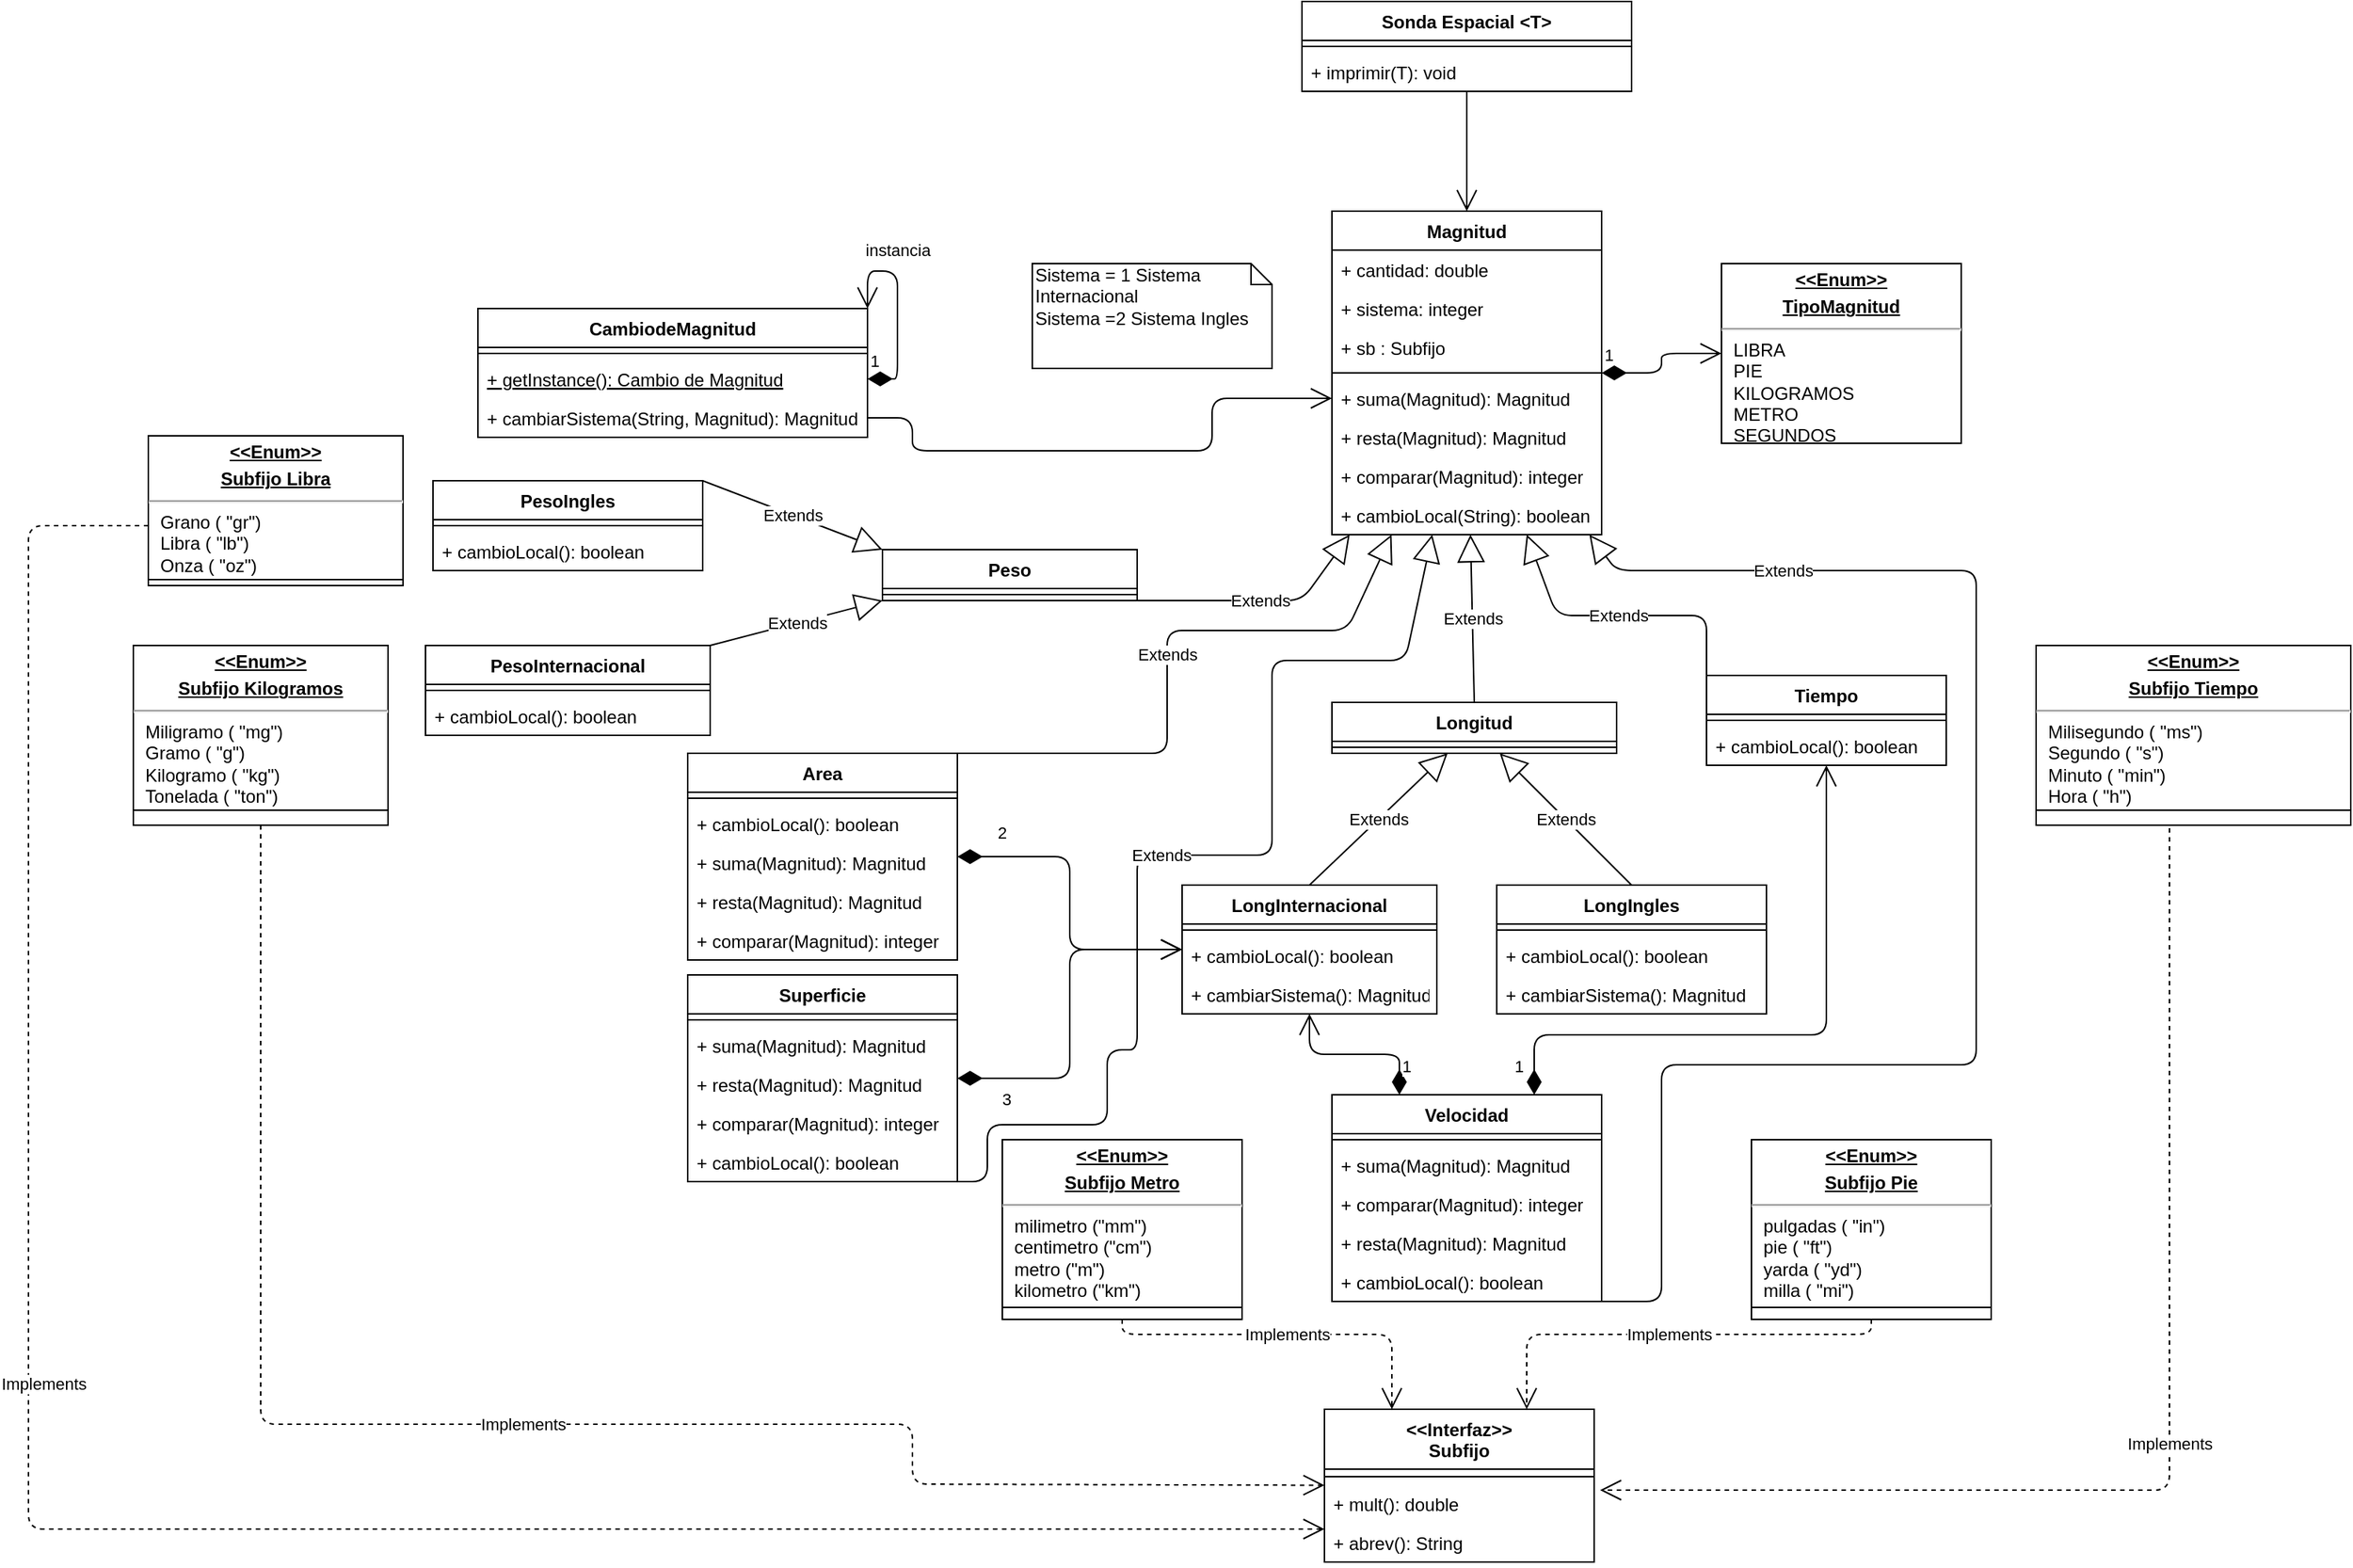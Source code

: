 <mxfile version="13.8.1" type="google"><diagram id="uZt-wjrnxj2fgjTd6c7d" name="Page-1"><mxGraphModel dx="2272" dy="762" grid="1" gridSize="10" guides="1" tooltips="1" connect="1" arrows="1" fold="1" page="1" pageScale="1" pageWidth="850" pageHeight="1100" math="0" shadow="0"><root><mxCell id="0"/><mxCell id="1" parent="0"/><mxCell id="orAy88oKuiPapQgvAp8q-13" value="Tiempo" style="swimlane;fontStyle=1;align=center;verticalAlign=top;childLayout=stackLayout;horizontal=1;startSize=26;horizontalStack=0;resizeParent=1;resizeParentMax=0;resizeLast=0;collapsible=1;marginBottom=0;" parent="1" vertex="1"><mxGeometry x="590" y="600" width="160" height="60" as="geometry"/></mxCell><mxCell id="orAy88oKuiPapQgvAp8q-15" value="" style="line;strokeWidth=1;fillColor=none;align=left;verticalAlign=middle;spacingTop=-1;spacingLeft=3;spacingRight=3;rotatable=0;labelPosition=right;points=[];portConstraint=eastwest;" parent="orAy88oKuiPapQgvAp8q-13" vertex="1"><mxGeometry y="26" width="160" height="8" as="geometry"/></mxCell><mxCell id="_1Phxc8Ya1qssc343X1x-19" value="+ cambioLocal(): boolean" style="text;strokeColor=none;fillColor=none;align=left;verticalAlign=top;spacingLeft=4;spacingRight=4;overflow=hidden;rotatable=0;points=[[0,0.5],[1,0.5]];portConstraint=eastwest;" parent="orAy88oKuiPapQgvAp8q-13" vertex="1"><mxGeometry y="34" width="160" height="26" as="geometry"/></mxCell><mxCell id="orAy88oKuiPapQgvAp8q-17" value="Extends" style="endArrow=block;endSize=16;endFill=0;html=1;exitX=1;exitY=1;exitDx=0;exitDy=0;" parent="1" source="orAy88oKuiPapQgvAp8q-9" target="orAy88oKuiPapQgvAp8q-1" edge="1"><mxGeometry width="160" relative="1" as="geometry"><mxPoint x="340" y="690" as="sourcePoint"/><mxPoint x="500" y="690" as="targetPoint"/><Array as="points"><mxPoint x="250" y="550"/><mxPoint x="320" y="550"/></Array></mxGeometry></mxCell><mxCell id="orAy88oKuiPapQgvAp8q-18" value="Extends" style="endArrow=block;endSize=16;endFill=0;html=1;exitX=0.5;exitY=0;exitDx=0;exitDy=0;" parent="1" source="orAy88oKuiPapQgvAp8q-5" target="orAy88oKuiPapQgvAp8q-1" edge="1"><mxGeometry width="160" relative="1" as="geometry"><mxPoint x="280" y="610" as="sourcePoint"/><mxPoint x="360" y="547" as="targetPoint"/></mxGeometry></mxCell><mxCell id="orAy88oKuiPapQgvAp8q-19" value="Extends" style="endArrow=block;endSize=16;endFill=0;html=1;exitX=0;exitY=0;exitDx=0;exitDy=0;" parent="1" source="orAy88oKuiPapQgvAp8q-13" target="orAy88oKuiPapQgvAp8q-1" edge="1"><mxGeometry width="160" relative="1" as="geometry"><mxPoint x="290" y="620" as="sourcePoint"/><mxPoint x="370" y="557" as="targetPoint"/><Array as="points"><mxPoint x="590" y="560"/><mxPoint x="490" y="560"/></Array></mxGeometry></mxCell><mxCell id="orAy88oKuiPapQgvAp8q-28" value="LongIngles" style="swimlane;fontStyle=1;align=center;verticalAlign=top;childLayout=stackLayout;horizontal=1;startSize=26;horizontalStack=0;resizeParent=1;resizeParentMax=0;resizeLast=0;collapsible=1;marginBottom=0;" parent="1" vertex="1"><mxGeometry x="450" y="740" width="180" height="86" as="geometry"/></mxCell><mxCell id="orAy88oKuiPapQgvAp8q-30" value="" style="line;strokeWidth=1;fillColor=none;align=left;verticalAlign=middle;spacingTop=-1;spacingLeft=3;spacingRight=3;rotatable=0;labelPosition=right;points=[];portConstraint=eastwest;" parent="orAy88oKuiPapQgvAp8q-28" vertex="1"><mxGeometry y="26" width="180" height="8" as="geometry"/></mxCell><mxCell id="_1Phxc8Ya1qssc343X1x-18" value="+ cambioLocal(): boolean" style="text;strokeColor=none;fillColor=none;align=left;verticalAlign=top;spacingLeft=4;spacingRight=4;overflow=hidden;rotatable=0;points=[[0,0.5],[1,0.5]];portConstraint=eastwest;" parent="orAy88oKuiPapQgvAp8q-28" vertex="1"><mxGeometry y="34" width="180" height="26" as="geometry"/></mxCell><mxCell id="hkKQtHsE-fIojW16cFJY-4" value="+ cambiarSistema(): Magnitud" style="text;strokeColor=none;fillColor=none;align=left;verticalAlign=top;spacingLeft=4;spacingRight=4;overflow=hidden;rotatable=0;points=[[0,0.5],[1,0.5]];portConstraint=eastwest;" parent="orAy88oKuiPapQgvAp8q-28" vertex="1"><mxGeometry y="60" width="180" height="26" as="geometry"/></mxCell><mxCell id="orAy88oKuiPapQgvAp8q-32" value="LongInternacional" style="swimlane;fontStyle=1;align=center;verticalAlign=top;childLayout=stackLayout;horizontal=1;startSize=26;horizontalStack=0;resizeParent=1;resizeParentMax=0;resizeLast=0;collapsible=1;marginBottom=0;" parent="1" vertex="1"><mxGeometry x="240" y="740" width="170" height="86" as="geometry"/></mxCell><mxCell id="orAy88oKuiPapQgvAp8q-34" value="" style="line;strokeWidth=1;fillColor=none;align=left;verticalAlign=middle;spacingTop=-1;spacingLeft=3;spacingRight=3;rotatable=0;labelPosition=right;points=[];portConstraint=eastwest;" parent="orAy88oKuiPapQgvAp8q-32" vertex="1"><mxGeometry y="26" width="170" height="8" as="geometry"/></mxCell><mxCell id="_1Phxc8Ya1qssc343X1x-17" value="+ cambioLocal(): boolean" style="text;strokeColor=none;fillColor=none;align=left;verticalAlign=top;spacingLeft=4;spacingRight=4;overflow=hidden;rotatable=0;points=[[0,0.5],[1,0.5]];portConstraint=eastwest;" parent="orAy88oKuiPapQgvAp8q-32" vertex="1"><mxGeometry y="34" width="170" height="26" as="geometry"/></mxCell><mxCell id="hkKQtHsE-fIojW16cFJY-3" value="+ cambiarSistema(): Magnitud" style="text;strokeColor=none;fillColor=none;align=left;verticalAlign=top;spacingLeft=4;spacingRight=4;overflow=hidden;rotatable=0;points=[[0,0.5],[1,0.5]];portConstraint=eastwest;" parent="orAy88oKuiPapQgvAp8q-32" vertex="1"><mxGeometry y="60" width="170" height="26" as="geometry"/></mxCell><mxCell id="orAy88oKuiPapQgvAp8q-44" value="Extends" style="endArrow=block;endSize=16;endFill=0;html=1;exitX=0.5;exitY=0;exitDx=0;exitDy=0;" parent="1" source="orAy88oKuiPapQgvAp8q-28" target="orAy88oKuiPapQgvAp8q-5" edge="1"><mxGeometry width="160" relative="1" as="geometry"><mxPoint x="280" y="610" as="sourcePoint"/><mxPoint x="360" y="547" as="targetPoint"/></mxGeometry></mxCell><mxCell id="orAy88oKuiPapQgvAp8q-45" value="Extends" style="endArrow=block;endSize=16;endFill=0;html=1;exitX=1;exitY=0;exitDx=0;exitDy=0;entryX=0;entryY=0;entryDx=0;entryDy=0;" parent="1" source="orAy88oKuiPapQgvAp8q-24" target="orAy88oKuiPapQgvAp8q-9" edge="1"><mxGeometry width="160" relative="1" as="geometry"><mxPoint y="579" as="sourcePoint"/><mxPoint x="370" y="557" as="targetPoint"/></mxGeometry></mxCell><mxCell id="orAy88oKuiPapQgvAp8q-46" value="Extends" style="endArrow=block;endSize=16;endFill=0;html=1;exitX=0.5;exitY=0;exitDx=0;exitDy=0;" parent="1" source="orAy88oKuiPapQgvAp8q-32" target="orAy88oKuiPapQgvAp8q-5" edge="1"><mxGeometry width="160" relative="1" as="geometry"><mxPoint x="300" y="630" as="sourcePoint"/><mxPoint x="380" y="567" as="targetPoint"/></mxGeometry></mxCell><mxCell id="orAy88oKuiPapQgvAp8q-47" value="Extends" style="endArrow=block;endSize=16;endFill=0;html=1;exitX=1;exitY=0;exitDx=0;exitDy=0;entryX=0;entryY=1;entryDx=0;entryDy=0;" parent="1" source="orAy88oKuiPapQgvAp8q-20" target="orAy88oKuiPapQgvAp8q-9" edge="1"><mxGeometry width="160" relative="1" as="geometry"><mxPoint x="310" y="640" as="sourcePoint"/><mxPoint x="390" y="577" as="targetPoint"/></mxGeometry></mxCell><mxCell id="orAy88oKuiPapQgvAp8q-51" value="Sonda Espacial &lt;T&gt;" style="swimlane;fontStyle=1;align=center;verticalAlign=top;childLayout=stackLayout;horizontal=1;startSize=26;horizontalStack=0;resizeParent=1;resizeParentMax=0;resizeLast=0;collapsible=1;marginBottom=0;" parent="1" vertex="1"><mxGeometry x="320" y="150" width="220" height="60" as="geometry"/></mxCell><mxCell id="orAy88oKuiPapQgvAp8q-54" value="" style="line;strokeWidth=1;fillColor=none;align=left;verticalAlign=middle;spacingTop=-1;spacingLeft=3;spacingRight=3;rotatable=0;labelPosition=right;points=[];portConstraint=eastwest;" parent="orAy88oKuiPapQgvAp8q-51" vertex="1"><mxGeometry y="26" width="220" height="8" as="geometry"/></mxCell><mxCell id="orAy88oKuiPapQgvAp8q-71" value="+ imprimir(T): void" style="text;strokeColor=none;fillColor=none;align=left;verticalAlign=top;spacingLeft=4;spacingRight=4;overflow=hidden;rotatable=0;points=[[0,0.5],[1,0.5]];portConstraint=eastwest;" parent="orAy88oKuiPapQgvAp8q-51" vertex="1"><mxGeometry y="34" width="220" height="26" as="geometry"/></mxCell><mxCell id="orAy88oKuiPapQgvAp8q-61" value="&lt;p style=&quot;margin: 0px ; margin-top: 4px ; text-align: center ; text-decoration: underline&quot;&gt;&lt;b&gt;&amp;lt;&amp;lt;Enum&amp;gt;&amp;gt;&lt;/b&gt;&lt;/p&gt;&lt;p style=&quot;margin: 0px ; margin-top: 4px ; text-align: center ; text-decoration: underline&quot;&gt;&lt;b&gt;Subfijo Metro&lt;/b&gt;&lt;/p&gt;&lt;hr&gt;&lt;p style=&quot;margin: 0px ; margin-left: 8px&quot;&gt;milimetro (&quot;mm&quot;)&lt;br&gt;centimetro (&quot;cm&quot;)&lt;br&gt;metro (&quot;m&quot;)&lt;/p&gt;&lt;p style=&quot;margin: 0px ; margin-left: 8px&quot;&gt;kilometro (&quot;km&quot;)&lt;/p&gt;" style="verticalAlign=top;align=left;overflow=fill;fontSize=12;fontFamily=Helvetica;html=1;" parent="1" vertex="1"><mxGeometry x="120" y="910" width="160" height="120" as="geometry"/></mxCell><mxCell id="orAy88oKuiPapQgvAp8q-62" value="&lt;p style=&quot;margin: 0px ; margin-top: 4px ; text-align: center ; text-decoration: underline&quot;&gt;&lt;b&gt;&amp;lt;&amp;lt;Enum&amp;gt;&amp;gt;&lt;/b&gt;&lt;/p&gt;&lt;p style=&quot;margin: 0px ; margin-top: 4px ; text-align: center ; text-decoration: underline&quot;&gt;&lt;b&gt;Subfijo Pie&lt;/b&gt;&lt;/p&gt;&lt;hr&gt;&lt;p style=&quot;margin: 0px ; margin-left: 8px&quot;&gt;pulgadas ( &quot;in&quot;)&lt;/p&gt;&lt;p style=&quot;margin: 0px ; margin-left: 8px&quot;&gt;pie ( &quot;ft&quot;)&lt;/p&gt;&lt;p style=&quot;margin: 0px ; margin-left: 8px&quot;&gt;yarda ( &quot;yd&quot;)&lt;/p&gt;&lt;p style=&quot;margin: 0px ; margin-left: 8px&quot;&gt;milla ( &quot;mi&quot;)&lt;/p&gt;" style="verticalAlign=top;align=left;overflow=fill;fontSize=12;fontFamily=Helvetica;html=1;" parent="1" vertex="1"><mxGeometry x="620" y="910" width="160" height="120" as="geometry"/></mxCell><mxCell id="orAy88oKuiPapQgvAp8q-63" value="&lt;p style=&quot;margin: 0px ; margin-top: 4px ; text-align: center ; text-decoration: underline&quot;&gt;&lt;b&gt;&amp;lt;&amp;lt;Enum&amp;gt;&amp;gt;&lt;/b&gt;&lt;/p&gt;&lt;p style=&quot;margin: 0px ; margin-top: 4px ; text-align: center ; text-decoration: underline&quot;&gt;&lt;b&gt;Subfijo Kilogramos&lt;/b&gt;&lt;/p&gt;&lt;hr&gt;&lt;p style=&quot;margin: 0px ; margin-left: 8px&quot;&gt;Miligramo ( &quot;mg&quot;)&lt;/p&gt;&lt;p style=&quot;margin: 0px ; margin-left: 8px&quot;&gt;Gramo ( &quot;g&quot;)&lt;/p&gt;&lt;p style=&quot;margin: 0px ; margin-left: 8px&quot;&gt;Kilogramo ( &quot;kg&quot;)&lt;/p&gt;&lt;p style=&quot;margin: 0px ; margin-left: 8px&quot;&gt;Tonelada ( &quot;ton&quot;)&lt;/p&gt;&lt;p style=&quot;margin: 0px ; margin-left: 8px&quot;&gt;&lt;br&gt;&lt;/p&gt;" style="verticalAlign=top;align=left;overflow=fill;fontSize=12;fontFamily=Helvetica;html=1;" parent="1" vertex="1"><mxGeometry x="-460" y="580" width="170" height="120" as="geometry"/></mxCell><mxCell id="orAy88oKuiPapQgvAp8q-64" value="&lt;p style=&quot;margin: 0px ; margin-top: 4px ; text-align: center ; text-decoration: underline&quot;&gt;&lt;b&gt;&amp;lt;&amp;lt;Enum&amp;gt;&amp;gt;&lt;/b&gt;&lt;/p&gt;&lt;p style=&quot;margin: 0px ; margin-top: 4px ; text-align: center ; text-decoration: underline&quot;&gt;&lt;b&gt;Subfijo Libra&lt;/b&gt;&lt;/p&gt;&lt;hr&gt;&lt;p style=&quot;margin: 0px ; margin-left: 8px&quot;&gt;Grano ( &quot;gr&quot;)&lt;/p&gt;&lt;p style=&quot;margin: 0px ; margin-left: 8px&quot;&gt;Libra ( &quot;lb&quot;)&lt;/p&gt;&lt;p style=&quot;margin: 0px ; margin-left: 8px&quot;&gt;Onza ( &quot;oz&quot;)&lt;/p&gt;&lt;p style=&quot;margin: 0px ; margin-left: 8px&quot;&gt;&lt;br&gt;&lt;/p&gt;" style="verticalAlign=top;align=left;overflow=fill;fontSize=12;fontFamily=Helvetica;html=1;" parent="1" vertex="1"><mxGeometry x="-450" y="440" width="170" height="100" as="geometry"/></mxCell><mxCell id="orAy88oKuiPapQgvAp8q-65" value="&lt;p style=&quot;margin: 0px ; margin-top: 4px ; text-align: center ; text-decoration: underline&quot;&gt;&lt;b&gt;&amp;lt;&amp;lt;Enum&amp;gt;&amp;gt;&lt;/b&gt;&lt;/p&gt;&lt;p style=&quot;margin: 0px ; margin-top: 4px ; text-align: center ; text-decoration: underline&quot;&gt;&lt;b&gt;Subfijo Tiempo&lt;/b&gt;&lt;/p&gt;&lt;hr&gt;&lt;p style=&quot;margin: 0px ; margin-left: 8px&quot;&gt;Milisegundo ( &quot;ms&quot;)&lt;/p&gt;&lt;p style=&quot;margin: 0px ; margin-left: 8px&quot;&gt;Segundo ( &quot;s&quot;)&lt;/p&gt;&lt;p style=&quot;margin: 0px ; margin-left: 8px&quot;&gt;Minuto ( &quot;min&quot;)&lt;/p&gt;&lt;p style=&quot;margin: 0px ; margin-left: 8px&quot;&gt;Hora ( &quot;h&quot;)&lt;/p&gt;&lt;p style=&quot;margin: 0px ; margin-left: 8px&quot;&gt;&lt;br&gt;&lt;/p&gt;&lt;p style=&quot;margin: 0px ; margin-left: 8px&quot;&gt;&lt;br&gt;&lt;/p&gt;&lt;p style=&quot;margin: 0px ; margin-left: 8px&quot;&gt;&lt;br&gt;&lt;/p&gt;" style="verticalAlign=top;align=left;overflow=fill;fontSize=12;fontFamily=Helvetica;html=1;" parent="1" vertex="1"><mxGeometry x="810" y="580" width="210" height="120" as="geometry"/></mxCell><mxCell id="orAy88oKuiPapQgvAp8q-66" value="" style="line;strokeWidth=1;fillColor=none;align=left;verticalAlign=middle;spacingTop=-1;spacingLeft=3;spacingRight=3;rotatable=0;labelPosition=right;points=[];portConstraint=eastwest;" parent="1" vertex="1"><mxGeometry x="810" y="686" width="210" height="8" as="geometry"/></mxCell><mxCell id="orAy88oKuiPapQgvAp8q-67" value="" style="line;strokeWidth=1;fillColor=none;align=left;verticalAlign=middle;spacingTop=-1;spacingLeft=3;spacingRight=3;rotatable=0;labelPosition=right;points=[];portConstraint=eastwest;" parent="1" vertex="1"><mxGeometry x="-460" y="686" width="170" height="8" as="geometry"/></mxCell><mxCell id="orAy88oKuiPapQgvAp8q-68" value="" style="line;strokeWidth=1;fillColor=none;align=left;verticalAlign=middle;spacingTop=-1;spacingLeft=3;spacingRight=3;rotatable=0;labelPosition=right;points=[];portConstraint=eastwest;" parent="1" vertex="1"><mxGeometry x="-450" y="532" width="170" height="8" as="geometry"/></mxCell><mxCell id="orAy88oKuiPapQgvAp8q-69" value="" style="line;strokeWidth=1;fillColor=none;align=left;verticalAlign=middle;spacingTop=-1;spacingLeft=3;spacingRight=3;rotatable=0;labelPosition=right;points=[];portConstraint=eastwest;" parent="1" vertex="1"><mxGeometry x="120" y="1018" width="160" height="8" as="geometry"/></mxCell><mxCell id="orAy88oKuiPapQgvAp8q-70" value="" style="line;strokeWidth=1;fillColor=none;align=left;verticalAlign=middle;spacingTop=-1;spacingLeft=3;spacingRight=3;rotatable=0;labelPosition=right;points=[];portConstraint=eastwest;" parent="1" vertex="1"><mxGeometry x="620" y="1018" width="160" height="8" as="geometry"/></mxCell><mxCell id="vibmK_M1YNnMU8vOof_B-1" value="Sistema = 1 Sistema Internacional&lt;br&gt;Sistema =2 Sistema Ingles" style="shape=note;whiteSpace=wrap;html=1;size=14;verticalAlign=top;align=left;spacingTop=-6;" parent="1" vertex="1"><mxGeometry x="140" y="325" width="160" height="70" as="geometry"/></mxCell><mxCell id="_1Phxc8Ya1qssc343X1x-7" value="Implements" style="endArrow=open;endSize=12;dashed=1;html=1;entryX=0.75;entryY=0;entryDx=0;entryDy=0;exitX=0.5;exitY=1;exitDx=0;exitDy=0;" parent="1" source="orAy88oKuiPapQgvAp8q-62" target="_1Phxc8Ya1qssc343X1x-1" edge="1"><mxGeometry width="160" relative="1" as="geometry"><mxPoint x="400" y="1010" as="sourcePoint"/><mxPoint x="560" y="1010" as="targetPoint"/><Array as="points"><mxPoint x="700" y="1040"/><mxPoint x="470" y="1040"/></Array></mxGeometry></mxCell><mxCell id="_1Phxc8Ya1qssc343X1x-8" value="Implements" style="endArrow=open;endSize=12;dashed=1;html=1;entryX=0.25;entryY=0;entryDx=0;entryDy=0;exitX=0.5;exitY=1;exitDx=0;exitDy=0;" parent="1" source="orAy88oKuiPapQgvAp8q-61" target="_1Phxc8Ya1qssc343X1x-1" edge="1"><mxGeometry width="160" relative="1" as="geometry"><mxPoint x="160" y="980" as="sourcePoint"/><mxPoint x="121.97" y="1060" as="targetPoint"/><Array as="points"><mxPoint x="200" y="1040"/><mxPoint x="380" y="1040"/></Array></mxGeometry></mxCell><mxCell id="_1Phxc8Ya1qssc343X1x-9" value="Implements" style="endArrow=open;endSize=12;dashed=1;html=1;exitX=0.5;exitY=1;exitDx=0;exitDy=0;" parent="1" source="orAy88oKuiPapQgvAp8q-63" target="_1Phxc8Ya1qssc343X1x-1" edge="1"><mxGeometry width="160" relative="1" as="geometry"><mxPoint x="46.06" y="1082.38" as="sourcePoint"/><mxPoint x="-30" y="1199.62" as="targetPoint"/><Array as="points"><mxPoint x="-375" y="1100"/><mxPoint x="60" y="1100"/><mxPoint x="60" y="1140"/></Array></mxGeometry></mxCell><mxCell id="_1Phxc8Ya1qssc343X1x-10" value="Implements" style="endArrow=open;endSize=12;dashed=1;html=1;entryX=1.022;entryY=0.154;entryDx=0;entryDy=0;entryPerimeter=0;exitX=0.424;exitY=1.017;exitDx=0;exitDy=0;exitPerimeter=0;" parent="1" source="orAy88oKuiPapQgvAp8q-65" target="_1Phxc8Ya1qssc343X1x-6" edge="1"><mxGeometry width="160" relative="1" as="geometry"><mxPoint x="476.06" y="1040" as="sourcePoint"/><mxPoint x="400" y="1157.24" as="targetPoint"/><Array as="points"><mxPoint x="899" y="1144"/></Array></mxGeometry></mxCell><mxCell id="_1Phxc8Ya1qssc343X1x-11" value="Implements" style="endArrow=open;endSize=12;dashed=1;html=1;entryX=0;entryY=0.154;entryDx=0;entryDy=0;entryPerimeter=0;exitX=0;exitY=0.6;exitDx=0;exitDy=0;exitPerimeter=0;" parent="1" source="orAy88oKuiPapQgvAp8q-64" target="orAy88oKuiPapQgvAp8q-27" edge="1"><mxGeometry x="-0.192" y="10" width="160" relative="1" as="geometry"><mxPoint x="-520" y="560" as="sourcePoint"/><mxPoint x="-90" y="1217.24" as="targetPoint"/><Array as="points"><mxPoint x="-530" y="500"/><mxPoint x="-530" y="1170"/></Array><mxPoint as="offset"/></mxGeometry></mxCell><mxCell id="_1Phxc8Ya1qssc343X1x-14" value="&lt;p style=&quot;margin: 0px ; margin-top: 4px ; text-align: center ; text-decoration: underline&quot;&gt;&lt;b&gt;&amp;lt;&amp;lt;Enum&amp;gt;&amp;gt;&lt;/b&gt;&lt;/p&gt;&lt;p style=&quot;margin: 0px ; margin-top: 4px ; text-align: center ; text-decoration: underline&quot;&gt;&lt;b&gt;TipoMagnitud&lt;/b&gt;&lt;/p&gt;&lt;hr&gt;&lt;p style=&quot;margin: 0px ; margin-left: 8px&quot;&gt;LIBRA&lt;/p&gt;&lt;p style=&quot;margin: 0px ; margin-left: 8px&quot;&gt;PIE&lt;/p&gt;&lt;p style=&quot;margin: 0px ; margin-left: 8px&quot;&gt;KILOGRAMOS&lt;/p&gt;&lt;p style=&quot;margin: 0px ; margin-left: 8px&quot;&gt;METRO&lt;/p&gt;&lt;p style=&quot;margin: 0px ; margin-left: 8px&quot;&gt;SEGUNDOS&lt;/p&gt;" style="verticalAlign=top;align=left;overflow=fill;fontSize=12;fontFamily=Helvetica;html=1;" parent="1" vertex="1"><mxGeometry x="600" y="325" width="160" height="120" as="geometry"/></mxCell><mxCell id="orAy88oKuiPapQgvAp8q-1" value="Magnitud" style="swimlane;fontStyle=1;align=center;verticalAlign=top;childLayout=stackLayout;horizontal=1;startSize=26;horizontalStack=0;resizeParent=1;resizeParentMax=0;resizeLast=0;collapsible=1;marginBottom=0;" parent="1" vertex="1"><mxGeometry x="340" y="290" width="180" height="216" as="geometry"/></mxCell><mxCell id="orAy88oKuiPapQgvAp8q-2" value="+ cantidad: double" style="text;strokeColor=none;fillColor=none;align=left;verticalAlign=top;spacingLeft=4;spacingRight=4;overflow=hidden;rotatable=0;points=[[0,0.5],[1,0.5]];portConstraint=eastwest;" parent="orAy88oKuiPapQgvAp8q-1" vertex="1"><mxGeometry y="26" width="180" height="26" as="geometry"/></mxCell><mxCell id="orAy88oKuiPapQgvAp8q-80" value="+ sistema: integer" style="text;strokeColor=none;fillColor=none;align=left;verticalAlign=top;spacingLeft=4;spacingRight=4;overflow=hidden;rotatable=0;points=[[0,0.5],[1,0.5]];portConstraint=eastwest;" parent="orAy88oKuiPapQgvAp8q-1" vertex="1"><mxGeometry y="52" width="180" height="26" as="geometry"/></mxCell><mxCell id="_1Phxc8Ya1qssc343X1x-13" value="+ sb : Subfijo" style="text;strokeColor=none;fillColor=none;align=left;verticalAlign=top;spacingLeft=4;spacingRight=4;overflow=hidden;rotatable=0;points=[[0,0.5],[1,0.5]];portConstraint=eastwest;" parent="orAy88oKuiPapQgvAp8q-1" vertex="1"><mxGeometry y="78" width="180" height="26" as="geometry"/></mxCell><mxCell id="orAy88oKuiPapQgvAp8q-3" value="" style="line;strokeWidth=1;fillColor=none;align=left;verticalAlign=middle;spacingTop=-1;spacingLeft=3;spacingRight=3;rotatable=0;labelPosition=right;points=[];portConstraint=eastwest;" parent="orAy88oKuiPapQgvAp8q-1" vertex="1"><mxGeometry y="104" width="180" height="8" as="geometry"/></mxCell><mxCell id="vfdFcIuXIL5OY0A_O1hj-1" value="+ suma(Magnitud): Magnitud" style="text;strokeColor=none;fillColor=none;align=left;verticalAlign=top;spacingLeft=4;spacingRight=4;overflow=hidden;rotatable=0;points=[[0,0.5],[1,0.5]];portConstraint=eastwest;" vertex="1" parent="orAy88oKuiPapQgvAp8q-1"><mxGeometry y="112" width="180" height="26" as="geometry"/></mxCell><mxCell id="vfdFcIuXIL5OY0A_O1hj-11" value="+ resta(Magnitud): Magnitud" style="text;strokeColor=none;fillColor=none;align=left;verticalAlign=top;spacingLeft=4;spacingRight=4;overflow=hidden;rotatable=0;points=[[0,0.5],[1,0.5]];portConstraint=eastwest;" vertex="1" parent="orAy88oKuiPapQgvAp8q-1"><mxGeometry y="138" width="180" height="26" as="geometry"/></mxCell><mxCell id="vfdFcIuXIL5OY0A_O1hj-2" value="+ comparar(Magnitud): integer" style="text;strokeColor=none;fillColor=none;align=left;verticalAlign=top;spacingLeft=4;spacingRight=4;overflow=hidden;rotatable=0;points=[[0,0.5],[1,0.5]];portConstraint=eastwest;" vertex="1" parent="orAy88oKuiPapQgvAp8q-1"><mxGeometry y="164" width="180" height="26" as="geometry"/></mxCell><mxCell id="_1Phxc8Ya1qssc343X1x-15" value="+ cambioLocal(String): boolean" style="text;strokeColor=none;fillColor=none;align=left;verticalAlign=top;spacingLeft=4;spacingRight=4;overflow=hidden;rotatable=0;points=[[0,0.5],[1,0.5]];portConstraint=eastwest;" parent="orAy88oKuiPapQgvAp8q-1" vertex="1"><mxGeometry y="190" width="180" height="26" as="geometry"/></mxCell><mxCell id="vfdFcIuXIL5OY0A_O1hj-12" value="CambiodeMagnitud" style="swimlane;fontStyle=1;align=center;verticalAlign=top;childLayout=stackLayout;horizontal=1;startSize=26;horizontalStack=0;resizeParent=1;resizeParentMax=0;resizeLast=0;collapsible=1;marginBottom=0;" vertex="1" parent="1"><mxGeometry x="-230" y="355" width="260" height="86" as="geometry"/></mxCell><mxCell id="vfdFcIuXIL5OY0A_O1hj-14" value="" style="line;strokeWidth=1;fillColor=none;align=left;verticalAlign=middle;spacingTop=-1;spacingLeft=3;spacingRight=3;rotatable=0;labelPosition=right;points=[];portConstraint=eastwest;" vertex="1" parent="vfdFcIuXIL5OY0A_O1hj-12"><mxGeometry y="26" width="260" height="8" as="geometry"/></mxCell><mxCell id="vfdFcIuXIL5OY0A_O1hj-15" value="+ getInstance(): Cambio de Magnitud" style="text;strokeColor=none;fillColor=none;align=left;verticalAlign=top;spacingLeft=4;spacingRight=4;overflow=hidden;rotatable=0;points=[[0,0.5],[1,0.5]];portConstraint=eastwest;fontStyle=4" vertex="1" parent="vfdFcIuXIL5OY0A_O1hj-12"><mxGeometry y="34" width="260" height="26" as="geometry"/></mxCell><mxCell id="vfdFcIuXIL5OY0A_O1hj-16" value="1" style="endArrow=open;html=1;endSize=12;startArrow=diamondThin;startSize=14;startFill=1;edgeStyle=orthogonalEdgeStyle;align=left;verticalAlign=bottom;exitX=1;exitY=0.5;exitDx=0;exitDy=0;entryX=1;entryY=0;entryDx=0;entryDy=0;" edge="1" parent="vfdFcIuXIL5OY0A_O1hj-12" source="vfdFcIuXIL5OY0A_O1hj-15" target="vfdFcIuXIL5OY0A_O1hj-12"><mxGeometry x="-1" y="3" relative="1" as="geometry"><mxPoint x="280" y="240" as="sourcePoint"/><mxPoint x="440" y="240" as="targetPoint"/><Array as="points"><mxPoint x="280" y="47"/><mxPoint x="280" y="-25"/><mxPoint x="260" y="-25"/><mxPoint x="260"/></Array></mxGeometry></mxCell><mxCell id="vfdFcIuXIL5OY0A_O1hj-17" value="instancia" style="edgeLabel;html=1;align=center;verticalAlign=middle;resizable=0;points=[];" vertex="1" connectable="0" parent="vfdFcIuXIL5OY0A_O1hj-16"><mxGeometry x="-0.402" y="-1" relative="1" as="geometry"><mxPoint x="-1" y="-65" as="offset"/></mxGeometry></mxCell><mxCell id="vfdFcIuXIL5OY0A_O1hj-18" value="+ cambiarSistema(String, Magnitud): Magnitud" style="text;strokeColor=none;fillColor=none;align=left;verticalAlign=top;spacingLeft=4;spacingRight=4;overflow=hidden;rotatable=0;points=[[0,0.5],[1,0.5]];portConstraint=eastwest;" vertex="1" parent="vfdFcIuXIL5OY0A_O1hj-12"><mxGeometry y="60" width="260" height="26" as="geometry"/></mxCell><mxCell id="_1Phxc8Ya1qssc343X1x-1" value="&lt;&lt;Interfaz&gt;&gt;&#10;Subfijo" style="swimlane;fontStyle=1;align=center;verticalAlign=top;childLayout=stackLayout;horizontal=1;startSize=40;horizontalStack=0;resizeParent=1;resizeParentMax=0;resizeLast=0;collapsible=1;marginBottom=0;" parent="1" vertex="1"><mxGeometry x="335" y="1090" width="180" height="102" as="geometry"/></mxCell><mxCell id="_1Phxc8Ya1qssc343X1x-2" value="" style="line;strokeWidth=1;fillColor=none;align=left;verticalAlign=middle;spacingTop=-1;spacingLeft=3;spacingRight=3;rotatable=0;labelPosition=right;points=[];portConstraint=eastwest;" parent="_1Phxc8Ya1qssc343X1x-1" vertex="1"><mxGeometry y="40" width="180" height="10" as="geometry"/></mxCell><mxCell id="_1Phxc8Ya1qssc343X1x-6" value="+ mult(): double" style="text;strokeColor=none;fillColor=none;align=left;verticalAlign=top;spacingLeft=4;spacingRight=4;overflow=hidden;rotatable=0;points=[[0,0.5],[1,0.5]];portConstraint=eastwest;" parent="_1Phxc8Ya1qssc343X1x-1" vertex="1"><mxGeometry y="50" width="180" height="26" as="geometry"/></mxCell><mxCell id="orAy88oKuiPapQgvAp8q-27" value="+ abrev(): String" style="text;strokeColor=none;fillColor=none;align=left;verticalAlign=top;spacingLeft=4;spacingRight=4;overflow=hidden;rotatable=0;points=[[0,0.5],[1,0.5]];portConstraint=eastwest;" parent="_1Phxc8Ya1qssc343X1x-1" vertex="1"><mxGeometry y="76" width="180" height="26" as="geometry"/></mxCell><mxCell id="CeOJZO05bDcFp8t4QAnx-7" value="1" style="endArrow=open;html=1;endSize=12;startArrow=diamondThin;startSize=14;startFill=1;edgeStyle=orthogonalEdgeStyle;align=left;verticalAlign=bottom;exitX=0.25;exitY=0;exitDx=0;exitDy=0;" parent="1" source="CeOJZO05bDcFp8t4QAnx-2" target="orAy88oKuiPapQgvAp8q-32" edge="1"><mxGeometry x="-0.817" relative="1" as="geometry"><mxPoint x="310" y="890" as="sourcePoint"/><mxPoint x="470" y="890" as="targetPoint"/><mxPoint as="offset"/></mxGeometry></mxCell><mxCell id="CeOJZO05bDcFp8t4QAnx-8" value="1" style="endArrow=open;html=1;endSize=12;startArrow=diamondThin;startSize=14;startFill=1;edgeStyle=orthogonalEdgeStyle;align=left;verticalAlign=bottom;exitX=0.75;exitY=0;exitDx=0;exitDy=0;" parent="1" source="CeOJZO05bDcFp8t4QAnx-2" target="orAy88oKuiPapQgvAp8q-13" edge="1"><mxGeometry x="-0.949" y="15" relative="1" as="geometry"><mxPoint x="310" y="890" as="sourcePoint"/><mxPoint x="470" y="890" as="targetPoint"/><Array as="points"><mxPoint x="475" y="840"/><mxPoint x="670" y="840"/></Array><mxPoint as="offset"/></mxGeometry></mxCell><mxCell id="CeOJZO05bDcFp8t4QAnx-2" value="Velocidad" style="swimlane;fontStyle=1;align=center;verticalAlign=top;childLayout=stackLayout;horizontal=1;startSize=26;horizontalStack=0;resizeParent=1;resizeParentMax=0;resizeLast=0;collapsible=1;marginBottom=0;" parent="1" vertex="1"><mxGeometry x="340" y="880" width="180" height="138" as="geometry"/></mxCell><mxCell id="CeOJZO05bDcFp8t4QAnx-4" value="" style="line;strokeWidth=1;fillColor=none;align=left;verticalAlign=middle;spacingTop=-1;spacingLeft=3;spacingRight=3;rotatable=0;labelPosition=right;points=[];portConstraint=eastwest;" parent="CeOJZO05bDcFp8t4QAnx-2" vertex="1"><mxGeometry y="26" width="180" height="8" as="geometry"/></mxCell><mxCell id="vfdFcIuXIL5OY0A_O1hj-30" value="+ suma(Magnitud): Magnitud" style="text;strokeColor=none;fillColor=none;align=left;verticalAlign=top;spacingLeft=4;spacingRight=4;overflow=hidden;rotatable=0;points=[[0,0.5],[1,0.5]];portConstraint=eastwest;" vertex="1" parent="CeOJZO05bDcFp8t4QAnx-2"><mxGeometry y="34" width="180" height="26" as="geometry"/></mxCell><mxCell id="vfdFcIuXIL5OY0A_O1hj-32" value="+ comparar(Magnitud): integer" style="text;strokeColor=none;fillColor=none;align=left;verticalAlign=top;spacingLeft=4;spacingRight=4;overflow=hidden;rotatable=0;points=[[0,0.5],[1,0.5]];portConstraint=eastwest;" vertex="1" parent="CeOJZO05bDcFp8t4QAnx-2"><mxGeometry y="60" width="180" height="26" as="geometry"/></mxCell><mxCell id="vfdFcIuXIL5OY0A_O1hj-31" value="+ resta(Magnitud): Magnitud" style="text;strokeColor=none;fillColor=none;align=left;verticalAlign=top;spacingLeft=4;spacingRight=4;overflow=hidden;rotatable=0;points=[[0,0.5],[1,0.5]];portConstraint=eastwest;" vertex="1" parent="CeOJZO05bDcFp8t4QAnx-2"><mxGeometry y="86" width="180" height="26" as="geometry"/></mxCell><mxCell id="vfdFcIuXIL5OY0A_O1hj-21" value="+ cambioLocal(): boolean" style="text;strokeColor=none;fillColor=none;align=left;verticalAlign=top;spacingLeft=4;spacingRight=4;overflow=hidden;rotatable=0;points=[[0,0.5],[1,0.5]];portConstraint=eastwest;" vertex="1" parent="CeOJZO05bDcFp8t4QAnx-2"><mxGeometry y="112" width="180" height="26" as="geometry"/></mxCell><mxCell id="CeOJZO05bDcFp8t4QAnx-9" value="1" style="endArrow=open;html=1;endSize=12;startArrow=diamondThin;startSize=14;startFill=1;edgeStyle=orthogonalEdgeStyle;align=left;verticalAlign=bottom;" parent="1" source="orAy88oKuiPapQgvAp8q-1" target="_1Phxc8Ya1qssc343X1x-14" edge="1"><mxGeometry x="-1" y="3" relative="1" as="geometry"><mxPoint x="310" y="490" as="sourcePoint"/><mxPoint x="470" y="490" as="targetPoint"/></mxGeometry></mxCell><mxCell id="CeOJZO05bDcFp8t4QAnx-18" value="2" style="endArrow=open;html=1;endSize=12;startArrow=diamondThin;startSize=14;startFill=1;edgeStyle=orthogonalEdgeStyle;align=left;verticalAlign=bottom;" parent="1" source="CeOJZO05bDcFp8t4QAnx-14" target="orAy88oKuiPapQgvAp8q-32" edge="1"><mxGeometry x="-0.767" y="7" relative="1" as="geometry"><mxPoint x="395" y="890" as="sourcePoint"/><mxPoint x="330" y="836" as="targetPoint"/><mxPoint as="offset"/></mxGeometry></mxCell><mxCell id="CeOJZO05bDcFp8t4QAnx-21" value="3" style="endArrow=open;html=1;endSize=12;startArrow=diamondThin;startSize=14;startFill=1;edgeStyle=orthogonalEdgeStyle;align=left;verticalAlign=bottom;" parent="1" source="CeOJZO05bDcFp8t4QAnx-19" target="orAy88oKuiPapQgvAp8q-32" edge="1"><mxGeometry x="-0.762" y="-23" relative="1" as="geometry"><mxPoint x="200" y="747" as="sourcePoint"/><mxPoint x="250" y="793" as="targetPoint"/><mxPoint as="offset"/></mxGeometry></mxCell><mxCell id="CeOJZO05bDcFp8t4QAnx-22" value="Extends" style="endArrow=block;endSize=16;endFill=0;html=1;exitX=1;exitY=0;exitDx=0;exitDy=0;" parent="1" source="CeOJZO05bDcFp8t4QAnx-14" target="orAy88oKuiPapQgvAp8q-1" edge="1"><mxGeometry width="160" relative="1" as="geometry"><mxPoint x="310" y="590" as="sourcePoint"/><mxPoint x="470" y="590" as="targetPoint"/><Array as="points"><mxPoint x="180" y="652"/><mxPoint x="230" y="652"/><mxPoint x="230" y="570"/><mxPoint x="350" y="570"/></Array></mxGeometry></mxCell><mxCell id="CeOJZO05bDcFp8t4QAnx-28" value="Extends" style="endArrow=block;endSize=16;endFill=0;html=1;exitX=1;exitY=1;exitDx=0;exitDy=0;" parent="1" source="CeOJZO05bDcFp8t4QAnx-19" target="orAy88oKuiPapQgvAp8q-1" edge="1"><mxGeometry x="-0.035" width="160" relative="1" as="geometry"><mxPoint x="160" y="590" as="sourcePoint"/><mxPoint x="320" y="590" as="targetPoint"/><Array as="points"><mxPoint x="110" y="938"/><mxPoint x="110" y="900"/><mxPoint x="190" y="900"/><mxPoint x="190" y="850"/><mxPoint x="210" y="850"/><mxPoint x="210" y="720"/><mxPoint x="300" y="720"/><mxPoint x="300" y="590"/><mxPoint x="389" y="590"/></Array><mxPoint as="offset"/></mxGeometry></mxCell><mxCell id="CeOJZO05bDcFp8t4QAnx-29" value="Extends" style="endArrow=block;endSize=16;endFill=0;html=1;exitX=0.5;exitY=1;exitDx=0;exitDy=0;" parent="1" source="CeOJZO05bDcFp8t4QAnx-2" target="orAy88oKuiPapQgvAp8q-1" edge="1"><mxGeometry x="0.744" width="160" relative="1" as="geometry"><mxPoint x="160" y="790" as="sourcePoint"/><mxPoint x="320" y="790" as="targetPoint"/><Array as="points"><mxPoint x="560" y="1018"/><mxPoint x="560" y="940"/><mxPoint x="560" y="860"/><mxPoint x="770" y="860"/><mxPoint x="770" y="530"/><mxPoint x="530" y="530"/></Array><mxPoint as="offset"/></mxGeometry></mxCell><mxCell id="orAy88oKuiPapQgvAp8q-5" value="Longitud" style="swimlane;fontStyle=1;align=center;verticalAlign=top;childLayout=stackLayout;horizontal=1;startSize=26;horizontalStack=0;resizeParent=1;resizeParentMax=0;resizeLast=0;collapsible=1;marginBottom=0;" parent="1" vertex="1"><mxGeometry x="340" y="618" width="190" height="34" as="geometry"/></mxCell><mxCell id="orAy88oKuiPapQgvAp8q-7" value="" style="line;strokeWidth=1;fillColor=none;align=left;verticalAlign=middle;spacingTop=-1;spacingLeft=3;spacingRight=3;rotatable=0;labelPosition=right;points=[];portConstraint=eastwest;" parent="orAy88oKuiPapQgvAp8q-5" vertex="1"><mxGeometry y="26" width="190" height="8" as="geometry"/></mxCell><mxCell id="vfdFcIuXIL5OY0A_O1hj-19" value="" style="endArrow=open;endFill=1;endSize=12;html=1;exitX=1;exitY=0.5;exitDx=0;exitDy=0;entryX=0;entryY=0.5;entryDx=0;entryDy=0;" edge="1" parent="1" source="vfdFcIuXIL5OY0A_O1hj-18" target="vfdFcIuXIL5OY0A_O1hj-1"><mxGeometry width="160" relative="1" as="geometry"><mxPoint x="70" y="430" as="sourcePoint"/><mxPoint x="380" y="590" as="targetPoint"/><Array as="points"><mxPoint x="60" y="428"/><mxPoint x="60" y="450"/><mxPoint x="260" y="450"/><mxPoint x="260" y="415"/></Array></mxGeometry></mxCell><mxCell id="CeOJZO05bDcFp8t4QAnx-19" value="Superficie" style="swimlane;fontStyle=1;align=center;verticalAlign=top;childLayout=stackLayout;horizontal=1;startSize=26;horizontalStack=0;resizeParent=1;resizeParentMax=0;resizeLast=0;collapsible=1;marginBottom=0;" parent="1" vertex="1"><mxGeometry x="-90" y="800" width="180" height="138" as="geometry"/></mxCell><mxCell id="CeOJZO05bDcFp8t4QAnx-20" value="" style="line;strokeWidth=1;fillColor=none;align=left;verticalAlign=middle;spacingTop=-1;spacingLeft=3;spacingRight=3;rotatable=0;labelPosition=right;points=[];portConstraint=eastwest;" parent="CeOJZO05bDcFp8t4QAnx-19" vertex="1"><mxGeometry y="26" width="180" height="8" as="geometry"/></mxCell><mxCell id="vfdFcIuXIL5OY0A_O1hj-24" value="+ suma(Magnitud): Magnitud" style="text;strokeColor=none;fillColor=none;align=left;verticalAlign=top;spacingLeft=4;spacingRight=4;overflow=hidden;rotatable=0;points=[[0,0.5],[1,0.5]];portConstraint=eastwest;" vertex="1" parent="CeOJZO05bDcFp8t4QAnx-19"><mxGeometry y="34" width="180" height="26" as="geometry"/></mxCell><mxCell id="vfdFcIuXIL5OY0A_O1hj-25" value="+ resta(Magnitud): Magnitud" style="text;strokeColor=none;fillColor=none;align=left;verticalAlign=top;spacingLeft=4;spacingRight=4;overflow=hidden;rotatable=0;points=[[0,0.5],[1,0.5]];portConstraint=eastwest;" vertex="1" parent="CeOJZO05bDcFp8t4QAnx-19"><mxGeometry y="60" width="180" height="26" as="geometry"/></mxCell><mxCell id="vfdFcIuXIL5OY0A_O1hj-26" value="+ comparar(Magnitud): integer" style="text;strokeColor=none;fillColor=none;align=left;verticalAlign=top;spacingLeft=4;spacingRight=4;overflow=hidden;rotatable=0;points=[[0,0.5],[1,0.5]];portConstraint=eastwest;" vertex="1" parent="CeOJZO05bDcFp8t4QAnx-19"><mxGeometry y="86" width="180" height="26" as="geometry"/></mxCell><mxCell id="vfdFcIuXIL5OY0A_O1hj-20" value="+ cambioLocal(): boolean" style="text;strokeColor=none;fillColor=none;align=left;verticalAlign=top;spacingLeft=4;spacingRight=4;overflow=hidden;rotatable=0;points=[[0,0.5],[1,0.5]];portConstraint=eastwest;" vertex="1" parent="CeOJZO05bDcFp8t4QAnx-19"><mxGeometry y="112" width="180" height="26" as="geometry"/></mxCell><mxCell id="CeOJZO05bDcFp8t4QAnx-14" value="Area" style="swimlane;fontStyle=1;align=center;verticalAlign=top;childLayout=stackLayout;horizontal=1;startSize=26;horizontalStack=0;resizeParent=1;resizeParentMax=0;resizeLast=0;collapsible=1;marginBottom=0;" parent="1" vertex="1"><mxGeometry x="-90" y="652" width="180" height="138" as="geometry"/></mxCell><mxCell id="CeOJZO05bDcFp8t4QAnx-16" value="" style="line;strokeWidth=1;fillColor=none;align=left;verticalAlign=middle;spacingTop=-1;spacingLeft=3;spacingRight=3;rotatable=0;labelPosition=right;points=[];portConstraint=eastwest;" parent="CeOJZO05bDcFp8t4QAnx-14" vertex="1"><mxGeometry y="26" width="180" height="8" as="geometry"/></mxCell><mxCell id="vfdFcIuXIL5OY0A_O1hj-22" value="+ cambioLocal(): boolean" style="text;strokeColor=none;fillColor=none;align=left;verticalAlign=top;spacingLeft=4;spacingRight=4;overflow=hidden;rotatable=0;points=[[0,0.5],[1,0.5]];portConstraint=eastwest;" vertex="1" parent="CeOJZO05bDcFp8t4QAnx-14"><mxGeometry y="34" width="180" height="26" as="geometry"/></mxCell><mxCell id="vfdFcIuXIL5OY0A_O1hj-27" value="+ suma(Magnitud): Magnitud" style="text;strokeColor=none;fillColor=none;align=left;verticalAlign=top;spacingLeft=4;spacingRight=4;overflow=hidden;rotatable=0;points=[[0,0.5],[1,0.5]];portConstraint=eastwest;" vertex="1" parent="CeOJZO05bDcFp8t4QAnx-14"><mxGeometry y="60" width="180" height="26" as="geometry"/></mxCell><mxCell id="vfdFcIuXIL5OY0A_O1hj-28" value="+ resta(Magnitud): Magnitud" style="text;strokeColor=none;fillColor=none;align=left;verticalAlign=top;spacingLeft=4;spacingRight=4;overflow=hidden;rotatable=0;points=[[0,0.5],[1,0.5]];portConstraint=eastwest;" vertex="1" parent="CeOJZO05bDcFp8t4QAnx-14"><mxGeometry y="86" width="180" height="26" as="geometry"/></mxCell><mxCell id="vfdFcIuXIL5OY0A_O1hj-29" value="+ comparar(Magnitud): integer" style="text;strokeColor=none;fillColor=none;align=left;verticalAlign=top;spacingLeft=4;spacingRight=4;overflow=hidden;rotatable=0;points=[[0,0.5],[1,0.5]];portConstraint=eastwest;" vertex="1" parent="CeOJZO05bDcFp8t4QAnx-14"><mxGeometry y="112" width="180" height="26" as="geometry"/></mxCell><mxCell id="orAy88oKuiPapQgvAp8q-9" value="Peso" style="swimlane;fontStyle=1;align=center;verticalAlign=top;childLayout=stackLayout;horizontal=1;startSize=26;horizontalStack=0;resizeParent=1;resizeParentMax=0;resizeLast=0;collapsible=1;marginBottom=0;" parent="1" vertex="1"><mxGeometry x="40" y="516" width="170" height="34" as="geometry"/></mxCell><mxCell id="orAy88oKuiPapQgvAp8q-11" value="" style="line;strokeWidth=1;fillColor=none;align=left;verticalAlign=middle;spacingTop=-1;spacingLeft=3;spacingRight=3;rotatable=0;labelPosition=right;points=[];portConstraint=eastwest;" parent="orAy88oKuiPapQgvAp8q-9" vertex="1"><mxGeometry y="26" width="170" height="8" as="geometry"/></mxCell><mxCell id="orAy88oKuiPapQgvAp8q-24" value="PesoIngles" style="swimlane;fontStyle=1;align=center;verticalAlign=top;childLayout=stackLayout;horizontal=1;startSize=26;horizontalStack=0;resizeParent=1;resizeParentMax=0;resizeLast=0;collapsible=1;marginBottom=0;" parent="1" vertex="1"><mxGeometry x="-260" y="470" width="180" height="60" as="geometry"/></mxCell><mxCell id="orAy88oKuiPapQgvAp8q-26" value="" style="line;strokeWidth=1;fillColor=none;align=left;verticalAlign=middle;spacingTop=-1;spacingLeft=3;spacingRight=3;rotatable=0;labelPosition=right;points=[];portConstraint=eastwest;" parent="orAy88oKuiPapQgvAp8q-24" vertex="1"><mxGeometry y="26" width="180" height="8" as="geometry"/></mxCell><mxCell id="_1Phxc8Ya1qssc343X1x-22" value="+ cambioLocal(): boolean" style="text;strokeColor=none;fillColor=none;align=left;verticalAlign=top;spacingLeft=4;spacingRight=4;overflow=hidden;rotatable=0;points=[[0,0.5],[1,0.5]];portConstraint=eastwest;" parent="orAy88oKuiPapQgvAp8q-24" vertex="1"><mxGeometry y="34" width="180" height="26" as="geometry"/></mxCell><mxCell id="orAy88oKuiPapQgvAp8q-20" value="PesoInternacional" style="swimlane;fontStyle=1;align=center;verticalAlign=top;childLayout=stackLayout;horizontal=1;startSize=26;horizontalStack=0;resizeParent=1;resizeParentMax=0;resizeLast=0;collapsible=1;marginBottom=0;" parent="1" vertex="1"><mxGeometry x="-265" y="580" width="190" height="60" as="geometry"/></mxCell><mxCell id="orAy88oKuiPapQgvAp8q-22" value="" style="line;strokeWidth=1;fillColor=none;align=left;verticalAlign=middle;spacingTop=-1;spacingLeft=3;spacingRight=3;rotatable=0;labelPosition=right;points=[];portConstraint=eastwest;" parent="orAy88oKuiPapQgvAp8q-20" vertex="1"><mxGeometry y="26" width="190" height="8" as="geometry"/></mxCell><mxCell id="_1Phxc8Ya1qssc343X1x-21" value="+ cambioLocal(): boolean" style="text;strokeColor=none;fillColor=none;align=left;verticalAlign=top;spacingLeft=4;spacingRight=4;overflow=hidden;rotatable=0;points=[[0,0.5],[1,0.5]];portConstraint=eastwest;" parent="orAy88oKuiPapQgvAp8q-20" vertex="1"><mxGeometry y="34" width="190" height="26" as="geometry"/></mxCell><mxCell id="vfdFcIuXIL5OY0A_O1hj-33" value="" style="endArrow=open;endFill=1;endSize=12;html=1;" edge="1" parent="1" source="orAy88oKuiPapQgvAp8q-51" target="orAy88oKuiPapQgvAp8q-1"><mxGeometry width="160" relative="1" as="geometry"><mxPoint x="320" y="390" as="sourcePoint"/><mxPoint x="480" y="390" as="targetPoint"/></mxGeometry></mxCell></root></mxGraphModel></diagram></mxfile>